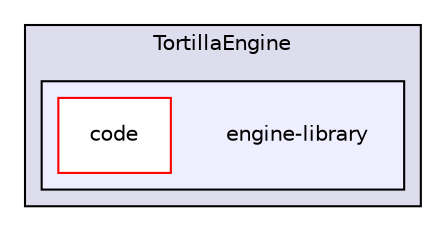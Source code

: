 digraph "D:/Repositorios/TortillaEngine/engine-library" {
  compound=true
  node [ fontsize="10", fontname="Helvetica"];
  edge [ labelfontsize="10", labelfontname="Helvetica"];
  subgraph clusterdir_10bd89338e4161860fef250e5a065577 {
    graph [ bgcolor="#ddddee", pencolor="black", label="TortillaEngine" fontname="Helvetica", fontsize="10", URL="dir_10bd89338e4161860fef250e5a065577.html"]
  subgraph clusterdir_2d83e51d869bc4a3b7e577ce6a617bd6 {
    graph [ bgcolor="#eeeeff", pencolor="black", label="" URL="dir_2d83e51d869bc4a3b7e577ce6a617bd6.html"];
    dir_2d83e51d869bc4a3b7e577ce6a617bd6 [shape=plaintext label="engine-library"];
    dir_b2ec75d41b7c6f0b63f2c23b69e7ad28 [shape=box label="code" color="red" fillcolor="white" style="filled" URL="dir_b2ec75d41b7c6f0b63f2c23b69e7ad28.html"];
  }
  }
}

